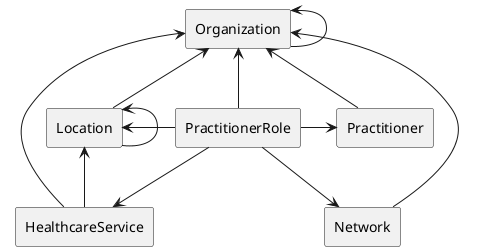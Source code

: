 @startuml

agent PractitionerRole as practitionerRole
agent Practitioner as practitioner
agent Organization as organization
agent Location as location
agent Network as network
agent HealthcareService as service


practitionerRole -right-> practitioner
practitionerRole -up-> organization
practitionerRole -down-> service
practitionerRole -down-> network 
practitionerRole -left-> location
location -up-> location
location -up-> organization
organization -up-> organization
service -up-> location
service -up-> organization
network -up-> organization
practitioner -up-> organization

@enduml